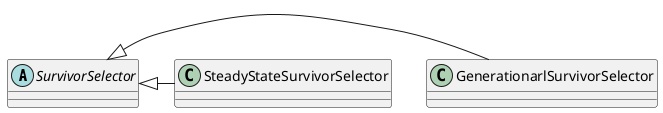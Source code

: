 @startuml

' an abstract base class for survivor selection from a population
abstract class SurvivorSelector {

}
SurvivorSelector <|- GenerationarlSurvivorSelector
SurvivorSelector <|- SteadyStateSurvivorSelector

' a class for generational survivor selection
class GenerationarlSurvivorSelector {

}

' a class for steady state survivor selection
class SteadyStateSurvivorSelector {

}

@enduml
